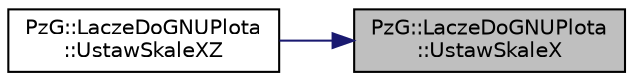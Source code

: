 digraph "PzG::LaczeDoGNUPlota::UstawSkaleX"
{
 // LATEX_PDF_SIZE
  edge [fontname="Helvetica",fontsize="10",labelfontname="Helvetica",labelfontsize="10"];
  node [fontname="Helvetica",fontsize="10",shape=record];
  rankdir="RL";
  Node1 [label="PzG::LaczeDoGNUPlota\l::UstawSkaleX",height=0.2,width=0.4,color="black", fillcolor="grey75", style="filled", fontcolor="black",tooltip="Zadaje skalę wzdłuż osi OZ."];
  Node1 -> Node2 [dir="back",color="midnightblue",fontsize="10",style="solid",fontname="Helvetica"];
  Node2 [label="PzG::LaczeDoGNUPlota\l::UstawSkaleXZ",height=0.2,width=0.4,color="black", fillcolor="white", style="filled",URL="$class_pz_g_1_1_lacze_do_g_n_u_plota.html#a4308151b54e105d302803146a3238699",tooltip="Zadaje skalę wzdłuż osi OX i OZ."];
}
